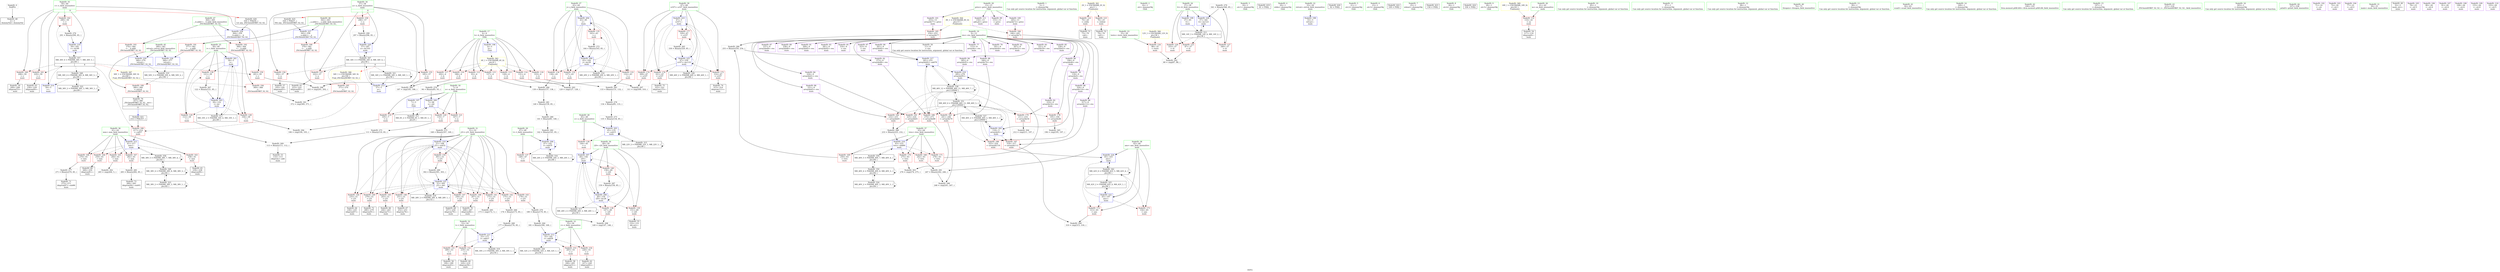 digraph "SVFG" {
	label="SVFG";

	Node0x562f3e1ebd80 [shape=record,color=grey,label="{NodeID: 0\nNullPtr}"];
	Node0x562f3e1ebd80 -> Node0x562f3e213650[style=solid];
	Node0x562f3e222d50 [shape=record,color=grey,label="{NodeID: 277\n271 = Binary(270, 85, )\n}"];
	Node0x562f3e222d50 -> Node0x562f3e214960[style=solid];
	Node0x562f3e215f50 [shape=record,color=red,label="{NodeID: 194\n369\<--368\n\<--\n_ZSt3minIiERKT_S2_S2_\n}"];
	Node0x562f3e215f50 -> Node0x562f3e225150[style=solid];
	Node0x562f3e213260 [shape=record,color=purple,label="{NodeID: 111\n154\<--13\nadd.ptr\<--price\nmain\n}"];
	Node0x562f3e211560 [shape=record,color=green,label="{NodeID: 28\n45\<--46\ns\<--s_field_insensitive\nmain\n}"];
	Node0x562f3e211560 -> Node0x562f3e218e50[style=solid];
	Node0x562f3e211560 -> Node0x562f3e2168a0[style=solid];
	Node0x562f3e225750 [shape=record,color=grey,label="{NodeID: 305\n196 = cmp(195, 197, )\n}"];
	Node0x562f3e217670 [shape=record,color=blue,label="{NodeID: 222\n65\<--197\nans\<--\nmain\n}"];
	Node0x562f3e217670 -> Node0x562f3e21ab90[style=dashed];
	Node0x562f3e217670 -> Node0x562f3e21ac60[style=dashed];
	Node0x562f3e217670 -> Node0x562f3e217810[style=dashed];
	Node0x562f3e217670 -> Node0x562f3e235c50[style=dashed];
	Node0x562f3e217670 -> Node0x562f3e23b150[style=dashed];
	Node0x562f3e2190c0 [shape=record,color=red,label="{NodeID: 139\n151\<--49\n\<--i20\nmain\n}"];
	Node0x562f3e2190c0 -> Node0x562f3e213c60[style=solid];
	Node0x562f3e213d30 [shape=record,color=black,label="{NodeID: 56\n190\<--189\nidxprom43\<--\nmain\n}"];
	Node0x562f3e21a780 [shape=record,color=red,label="{NodeID: 167\n282\<--61\n\<--mm\nmain\n}"];
	Node0x562f3e21a780 -> Node0x562f3e223950[style=solid];
	Node0x562f3e2153f0 [shape=record,color=purple,label="{NodeID: 84\n224\<--9\narrayidx61\<--res\nmain\n}"];
	Node0x562f3e2153f0 -> Node0x562f3e21b2e0[style=solid];
	Node0x562f3e1eb100 [shape=record,color=green,label="{NodeID: 1\n5\<--1\n\<--dummyObj\nCan only get source location for instruction, argument, global var or function.}"];
	Node0x562f3e241050 [shape=record,color=yellow,style=double,label="{NodeID: 361\n2V_1 = ENCHI(MR_2V_0)\npts\{1 \}\nFun[main]}"];
	Node0x562f3e241050 -> Node0x562f3e2182f0[style=dashed];
	Node0x562f3e241050 -> Node0x562f3e2183c0[style=dashed];
	Node0x562f3e222ed0 [shape=record,color=grey,label="{NodeID: 278\n134 = Binary(85, 133, )\n}"];
	Node0x562f3e222ed0 -> Node0x562f3e222750[style=solid];
	Node0x562f3e216020 [shape=record,color=red,label="{NodeID: 195\n371\<--370\n\<--\n_ZSt3minIiERKT_S2_S2_\n}"];
	Node0x562f3e216020 -> Node0x562f3e225150[style=solid];
	Node0x562f3e213330 [shape=record,color=red,label="{NodeID: 112\n93\<--4\n\<--h\nmain\n}"];
	Node0x562f3e213330 -> Node0x562f3e2228d0[style=solid];
	Node0x562f3e211630 [shape=record,color=green,label="{NodeID: 29\n47\<--48\nt\<--t_field_insensitive\nmain\n}"];
	Node0x562f3e211630 -> Node0x562f3e218f20[style=solid];
	Node0x562f3e211630 -> Node0x562f3e216970[style=solid];
	Node0x562f3e2258d0 [shape=record,color=grey,label="{NodeID: 306\n203 = cmp(201, 202, )\n}"];
	Node0x562f3e217740 [shape=record,color=blue,label="{NodeID: 223\n67\<--5\nu107\<--\nmain\n}"];
	Node0x562f3e217740 -> Node0x562f3e21ad30[style=dashed];
	Node0x562f3e217740 -> Node0x562f3e21ae00[style=dashed];
	Node0x562f3e217740 -> Node0x562f3e21aed0[style=dashed];
	Node0x562f3e217740 -> Node0x562f3e21afa0[style=dashed];
	Node0x562f3e217740 -> Node0x562f3e2178e0[style=dashed];
	Node0x562f3e217740 -> Node0x562f3e236150[style=dashed];
	Node0x562f3e219190 [shape=record,color=red,label="{NodeID: 140\n158\<--49\n\<--i20\nmain\n}"];
	Node0x562f3e219190 -> Node0x562f3e223c50[style=solid];
	Node0x562f3e213e00 [shape=record,color=black,label="{NodeID: 57\n193\<--192\nidxprom45\<--\nmain\n}"];
	Node0x562f3e21a850 [shape=record,color=red,label="{NodeID: 168\n242\<--63\n\<--tres\nmain\n}"];
	Node0x562f3e21a850 -> Node0x562f3e224250[style=solid];
	Node0x562f3e2154c0 [shape=record,color=purple,label="{NodeID: 85\n228\<--9\narrayidx63\<--res\nmain\n}"];
	Node0x562f3e1e9810 [shape=record,color=green,label="{NodeID: 2\n16\<--1\n.str\<--dummyObj\nGlob }"];
	Node0x562f3e241b70 [shape=record,color=yellow,style=double,label="{NodeID: 362\n4V_1 = ENCHI(MR_4V_0)\npts\{6 \}\nFun[main]}"];
	Node0x562f3e241b70 -> Node0x562f3e213330[style=dashed];
	Node0x562f3e241b70 -> Node0x562f3e213400[style=dashed];
	Node0x562f3e241b70 -> Node0x562f3e2134d0[style=dashed];
	Node0x562f3e241b70 -> Node0x562f3e2135a0[style=dashed];
	Node0x562f3e241b70 -> Node0x562f3e217e10[style=dashed];
	Node0x562f3e241b70 -> Node0x562f3e217ee0[style=dashed];
	Node0x562f3e241b70 -> Node0x562f3e217fb0[style=dashed];
	Node0x562f3e223050 [shape=record,color=grey,label="{NodeID: 279\n341 = Binary(340, 85, )\n}"];
	Node0x562f3e223050 -> Node0x562f3e2179b0[style=solid];
	Node0x562f3e2160f0 [shape=record,color=blue,label="{NodeID: 196\n4\<--5\nh\<--\nGlob }"];
	Node0x562f3e2160f0 -> Node0x562f3e241b70[style=dashed];
	Node0x562f3e213400 [shape=record,color=red,label="{NodeID: 113\n128\<--4\n\<--h\nmain\n}"];
	Node0x562f3e213400 -> Node0x562f3e224550[style=solid];
	Node0x562f3e211700 [shape=record,color=green,label="{NodeID: 30\n49\<--50\ni20\<--i20_field_insensitive\nmain\n}"];
	Node0x562f3e211700 -> Node0x562f3e218ff0[style=solid];
	Node0x562f3e211700 -> Node0x562f3e2190c0[style=solid];
	Node0x562f3e211700 -> Node0x562f3e219190[style=solid];
	Node0x562f3e211700 -> Node0x562f3e216a40[style=solid];
	Node0x562f3e211700 -> Node0x562f3e216b10[style=solid];
	Node0x562f3e217810 [shape=record,color=blue,label="{NodeID: 224\n65\<--325\nans\<--\nmain\n}"];
	Node0x562f3e217810 -> Node0x562f3e23b150[style=dashed];
	Node0x562f3e219260 [shape=record,color=red,label="{NodeID: 141\n172\<--51\n\<--j31\nmain\n}"];
	Node0x562f3e219260 -> Node0x562f3e224850[style=solid];
	Node0x562f3e213ed0 [shape=record,color=black,label="{NodeID: 58\n206\<--205\nidxprom51\<--\nmain\n}"];
	Node0x562f3e21a920 [shape=record,color=red,label="{NodeID: 169\n250\<--63\n\<--tres\nmain\n}"];
	Node0x562f3e21a920 -> Node0x562f3e223ad0[style=solid];
	Node0x562f3e215590 [shape=record,color=purple,label="{NodeID: 86\n231\<--9\narrayidx65\<--res\nmain\n}"];
	Node0x562f3e215590 -> Node0x562f3e21b3b0[style=solid];
	Node0x562f3e1eb3d0 [shape=record,color=green,label="{NodeID: 3\n18\<--1\n.str.1\<--dummyObj\nGlob }"];
	Node0x562f3e2231d0 [shape=record,color=grey,label="{NodeID: 280\n141 = Binary(85, 140, )\n}"];
	Node0x562f3e2231d0 -> Node0x562f3e2234d0[style=solid];
	Node0x562f3e2161f0 [shape=record,color=blue,label="{NodeID: 197\n7\<--5\nn\<--\nGlob }"];
	Node0x562f3e2161f0 -> Node0x562f3e231250[style=dashed];
	Node0x562f3e2134d0 [shape=record,color=red,label="{NodeID: 114\n131\<--4\n\<--h\nmain\n}"];
	Node0x562f3e2134d0 -> Node0x562f3e223650[style=solid];
	Node0x562f3e2117d0 [shape=record,color=green,label="{NodeID: 31\n51\<--52\nj31\<--j31_field_insensitive\nmain\n}"];
	Node0x562f3e2117d0 -> Node0x562f3e219260[style=solid];
	Node0x562f3e2117d0 -> Node0x562f3e219330[style=solid];
	Node0x562f3e2117d0 -> Node0x562f3e219400[style=solid];
	Node0x562f3e2117d0 -> Node0x562f3e2194d0[style=solid];
	Node0x562f3e2117d0 -> Node0x562f3e2195a0[style=solid];
	Node0x562f3e2117d0 -> Node0x562f3e219670[style=solid];
	Node0x562f3e2117d0 -> Node0x562f3e219740[style=solid];
	Node0x562f3e2117d0 -> Node0x562f3e219810[style=solid];
	Node0x562f3e2117d0 -> Node0x562f3e2198e0[style=solid];
	Node0x562f3e2117d0 -> Node0x562f3e2199b0[style=solid];
	Node0x562f3e2117d0 -> Node0x562f3e216cb0[style=solid];
	Node0x562f3e2117d0 -> Node0x562f3e2175a0[style=solid];
	Node0x562f3e2178e0 [shape=record,color=blue,label="{NodeID: 225\n67\<--330\nu107\<--inc119\nmain\n}"];
	Node0x562f3e2178e0 -> Node0x562f3e21ad30[style=dashed];
	Node0x562f3e2178e0 -> Node0x562f3e21ae00[style=dashed];
	Node0x562f3e2178e0 -> Node0x562f3e21aed0[style=dashed];
	Node0x562f3e2178e0 -> Node0x562f3e21afa0[style=dashed];
	Node0x562f3e2178e0 -> Node0x562f3e2178e0[style=dashed];
	Node0x562f3e2178e0 -> Node0x562f3e236150[style=dashed];
	Node0x562f3e219330 [shape=record,color=red,label="{NodeID: 142\n175\<--51\n\<--j31\nmain\n}"];
	Node0x562f3e219330 -> Node0x562f3e221cd0[style=solid];
	Node0x562f3e213fa0 [shape=record,color=black,label="{NodeID: 59\n209\<--208\nidxprom53\<--\nmain\n}"];
	Node0x562f3e25acb0 [shape=record,color=black,label="{NodeID: 419\n81 = PHI()\n}"];
	Node0x562f3e21a9f0 [shape=record,color=red,label="{NodeID: 170\n275\<--63\n\<--tres\nmain\n}"];
	Node0x562f3e21a9f0 -> Node0x562f3e225450[style=solid];
	Node0x562f3e215660 [shape=record,color=purple,label="{NodeID: 87\n237\<--9\narrayidx68\<--res\nmain\n}"];
	Node0x562f3e1eb460 [shape=record,color=green,label="{NodeID: 4\n20\<--1\nstdin\<--dummyObj\nGlob }"];
	Node0x562f3e241d30 [shape=record,color=yellow,style=double,label="{NodeID: 364\n8V_1 = ENCHI(MR_8V_0)\npts\{15 \}\nFun[main]}"];
	Node0x562f3e241d30 -> Node0x562f3e21b550[style=dashed];
	Node0x562f3e241d30 -> Node0x562f3e21b620[style=dashed];
	Node0x562f3e223350 [shape=record,color=grey,label="{NodeID: 281\n140 = Binary(139, 85, )\n}"];
	Node0x562f3e223350 -> Node0x562f3e2231d0[style=solid];
	Node0x562f3e2162f0 [shape=record,color=blue,label="{NodeID: 198\n33\<--5\nretval\<--\nmain\n}"];
	Node0x562f3e2135a0 [shape=record,color=red,label="{NodeID: 115\n137\<--4\n\<--h\nmain\n}"];
	Node0x562f3e2135a0 -> Node0x562f3e2237d0[style=solid];
	Node0x562f3e2118a0 [shape=record,color=green,label="{NodeID: 32\n53\<--54\nl\<--l_field_insensitive\nmain\n}"];
	Node0x562f3e2118a0 -> Node0x562f3e219a80[style=solid];
	Node0x562f3e2118a0 -> Node0x562f3e219b50[style=solid];
	Node0x562f3e2118a0 -> Node0x562f3e216d80[style=solid];
	Node0x562f3e2179b0 [shape=record,color=blue,label="{NodeID: 226\n37\<--341\ntt\<--inc123\nmain\n}"];
	Node0x562f3e2179b0 -> Node0x562f3e231750[style=dashed];
	Node0x562f3e219400 [shape=record,color=red,label="{NodeID: 143\n179\<--51\n\<--j31\nmain\n}"];
	Node0x562f3e219400 -> Node0x562f3e2222d0[style=solid];
	Node0x562f3e214070 [shape=record,color=black,label="{NodeID: 60\n220\<--219\nidxprom58\<--\nmain\n}"];
	Node0x562f3e25adb0 [shape=record,color=black,label="{NodeID: 420\n92 = PHI()\n}"];
	Node0x562f3e21aac0 [shape=record,color=red,label="{NodeID: 171\n278\<--63\n\<--tres\nmain\n}"];
	Node0x562f3e21aac0 -> Node0x562f3e217330[style=solid];
	Node0x562f3e215730 [shape=record,color=purple,label="{NodeID: 88\n240\<--9\narrayidx70\<--res\nmain\n}"];
	Node0x562f3e215730 -> Node0x562f3e21b480[style=solid];
	Node0x562f3e1eb4f0 [shape=record,color=green,label="{NodeID: 5\n21\<--1\n.str.2\<--dummyObj\nGlob }"];
	Node0x562f3e2234d0 [shape=record,color=grey,label="{NodeID: 282\n142 = Binary(141, 85, )\n}"];
	Node0x562f3e2234d0 -> Node0x562f3e216970[style=solid];
	Node0x562f3e2163c0 [shape=record,color=blue,label="{NodeID: 199\n37\<--85\ntt\<--\nmain\n}"];
	Node0x562f3e2163c0 -> Node0x562f3e231750[style=dashed];
	Node0x562f3e217e10 [shape=record,color=red,label="{NodeID: 116\n186\<--4\n\<--h\nmain\n}"];
	Node0x562f3e217e10 -> Node0x562f3e224fd0[style=solid];
	Node0x562f3e211970 [shape=record,color=green,label="{NodeID: 33\n55\<--56\nr\<--r_field_insensitive\nmain\n}"];
	Node0x562f3e211970 -> Node0x562f3e219c20[style=solid];
	Node0x562f3e211970 -> Node0x562f3e219cf0[style=solid];
	Node0x562f3e211970 -> Node0x562f3e216e50[style=solid];
	Node0x562f3e230d50 [shape=record,color=black,label="{NodeID: 310\nMR_50V_3 = PHI(MR_50V_4, MR_50V_2, )\npts\{361 \}\n}"];
	Node0x562f3e230d50 -> Node0x562f3e21b960[style=dashed];
	Node0x562f3e217a80 [shape=record,color=blue,label="{NodeID: 227\n362\<--358\n__a.addr\<--__a\n_ZSt3minIiERKT_S2_S2_\n}"];
	Node0x562f3e217a80 -> Node0x562f3e21ba30[style=dashed];
	Node0x562f3e217a80 -> Node0x562f3e21bb00[style=dashed];
	Node0x562f3e2194d0 [shape=record,color=red,label="{NodeID: 144\n235\<--51\n\<--j31\nmain\n}"];
	Node0x562f3e2194d0 -> Node0x562f3e2143b0[style=solid];
	Node0x562f3e214140 [shape=record,color=black,label="{NodeID: 61\n223\<--222\nidxprom60\<--\nmain\n}"];
	Node0x562f3e25aeb0 [shape=record,color=black,label="{NodeID: 421\n214 = PHI(357, )\n}"];
	Node0x562f3e25aeb0 -> Node0x562f3e21b210[style=solid];
	Node0x562f3e239d50 [shape=record,color=black,label="{NodeID: 338\nMR_46V_12 = PHI(MR_46V_11, MR_46V_7, )\npts\{120000 \}\n}"];
	Node0x562f3e239d50 -> Node0x562f3e21b140[style=dashed];
	Node0x562f3e239d50 -> Node0x562f3e21b2e0[style=dashed];
	Node0x562f3e239d50 -> Node0x562f3e21b3b0[style=dashed];
	Node0x562f3e239d50 -> Node0x562f3e21b480[style=dashed];
	Node0x562f3e239d50 -> Node0x562f3e21b6f0[style=dashed];
	Node0x562f3e239d50 -> Node0x562f3e217260[style=dashed];
	Node0x562f3e239d50 -> Node0x562f3e217330[style=dashed];
	Node0x562f3e239d50 -> Node0x562f3e239d50[style=dashed];
	Node0x562f3e239d50 -> Node0x562f3e23de50[style=dashed];
	Node0x562f3e21ab90 [shape=record,color=red,label="{NodeID: 172\n313\<--65\n\<--ans\nmain\n}"];
	Node0x562f3e21ab90 -> Node0x562f3e224e50[style=solid];
	Node0x562f3e215800 [shape=record,color=purple,label="{NodeID: 89\n258\<--9\narrayidx80\<--res\nmain\n}"];
	Node0x562f3e1ea750 [shape=record,color=green,label="{NodeID: 6\n23\<--1\n.str.3\<--dummyObj\nGlob }"];
	Node0x562f3e241ef0 [shape=record,color=yellow,style=double,label="{NodeID: 366\n12V_1 = ENCHI(MR_12V_0)\npts\{36 \}\nFun[main]}"];
	Node0x562f3e241ef0 -> Node0x562f3e218490[style=dashed];
	Node0x562f3e223650 [shape=record,color=grey,label="{NodeID: 283\n133 = Binary(131, 132, )\n}"];
	Node0x562f3e223650 -> Node0x562f3e222ed0[style=solid];
	Node0x562f3e216490 [shape=record,color=blue,label="{NodeID: 200\n7\<--94\nn\<--shl\nmain\n}"];
	Node0x562f3e216490 -> Node0x562f3e218080[style=dashed];
	Node0x562f3e216490 -> Node0x562f3e218150[style=dashed];
	Node0x562f3e216490 -> Node0x562f3e218220[style=dashed];
	Node0x562f3e216490 -> Node0x562f3e231250[style=dashed];
	Node0x562f3e217ee0 [shape=record,color=red,label="{NodeID: 117\n202\<--4\n\<--h\nmain\n}"];
	Node0x562f3e217ee0 -> Node0x562f3e2258d0[style=solid];
	Node0x562f3e211a40 [shape=record,color=green,label="{NodeID: 34\n57\<--58\nu\<--u_field_insensitive\nmain\n|{|<s6>8}}"];
	Node0x562f3e211a40 -> Node0x562f3e219dc0[style=solid];
	Node0x562f3e211a40 -> Node0x562f3e219e90[style=solid];
	Node0x562f3e211a40 -> Node0x562f3e219f60[style=solid];
	Node0x562f3e211a40 -> Node0x562f3e21a030[style=solid];
	Node0x562f3e211a40 -> Node0x562f3e216f20[style=solid];
	Node0x562f3e211a40 -> Node0x562f3e2174d0[style=solid];
	Node0x562f3e211a40:s6 -> Node0x562f3e25b310[style=solid,color=red];
	Node0x562f3e231250 [shape=record,color=black,label="{NodeID: 311\nMR_6V_2 = PHI(MR_6V_3, MR_6V_1, )\npts\{8 \}\n}"];
	Node0x562f3e231250 -> Node0x562f3e216490[style=dashed];
	Node0x562f3e217b50 [shape=record,color=blue,label="{NodeID: 228\n364\<--359\n__b.addr\<--__b\n_ZSt3minIiERKT_S2_S2_\n}"];
	Node0x562f3e217b50 -> Node0x562f3e215db0[style=dashed];
	Node0x562f3e217b50 -> Node0x562f3e215e80[style=dashed];
	Node0x562f3e2195a0 [shape=record,color=red,label="{NodeID: 145\n243\<--51\n\<--j31\nmain\n}"];
	Node0x562f3e2195a0 -> Node0x562f3e214550[style=solid];
	Node0x562f3e214210 [shape=record,color=black,label="{NodeID: 62\n227\<--226\nidxprom62\<--\nmain\n}"];
	Node0x562f3e25b0a0 [shape=record,color=black,label="{NodeID: 422\n109 = PHI()\n}"];
	Node0x562f3e21ac60 [shape=record,color=red,label="{NodeID: 173\n334\<--65\n\<--ans\nmain\n}"];
	Node0x562f3e2158d0 [shape=record,color=purple,label="{NodeID: 90\n261\<--9\narrayidx82\<--res\nmain\n}"];
	Node0x562f3e2158d0 -> Node0x562f3e217260[style=solid];
	Node0x562f3e1ea7e0 [shape=record,color=green,label="{NodeID: 7\n25\<--1\nstdout\<--dummyObj\nGlob }"];
	Node0x562f3e2237d0 [shape=record,color=grey,label="{NodeID: 284\n139 = Binary(137, 138, )\n}"];
	Node0x562f3e2237d0 -> Node0x562f3e223350[style=solid];
	Node0x562f3e216560 [shape=record,color=blue,label="{NodeID: 201\n39\<--5\ni\<--\nmain\n}"];
	Node0x562f3e216560 -> Node0x562f3e2187d0[style=dashed];
	Node0x562f3e216560 -> Node0x562f3e2188a0[style=dashed];
	Node0x562f3e216560 -> Node0x562f3e218970[style=dashed];
	Node0x562f3e216560 -> Node0x562f3e216700[style=dashed];
	Node0x562f3e216560 -> Node0x562f3e231c50[style=dashed];
	Node0x562f3e217fb0 [shape=record,color=red,label="{NodeID: 118\n310\<--4\n\<--h\nmain\n}"];
	Node0x562f3e217fb0 -> Node0x562f3e224b50[style=solid];
	Node0x562f3e211b10 [shape=record,color=green,label="{NodeID: 35\n59\<--60\nv\<--v_field_insensitive\nmain\n|{|<s6>8}}"];
	Node0x562f3e211b10 -> Node0x562f3e21a100[style=solid];
	Node0x562f3e211b10 -> Node0x562f3e21a1d0[style=solid];
	Node0x562f3e211b10 -> Node0x562f3e21a2a0[style=solid];
	Node0x562f3e211b10 -> Node0x562f3e21a370[style=solid];
	Node0x562f3e211b10 -> Node0x562f3e216ff0[style=solid];
	Node0x562f3e211b10 -> Node0x562f3e217400[style=solid];
	Node0x562f3e211b10:s6 -> Node0x562f3e25b4a0[style=solid,color=red];
	Node0x562f3e231750 [shape=record,color=black,label="{NodeID: 312\nMR_14V_3 = PHI(MR_14V_4, MR_14V_2, )\npts\{38 \}\n}"];
	Node0x562f3e231750 -> Node0x562f3e218560[style=dashed];
	Node0x562f3e231750 -> Node0x562f3e218630[style=dashed];
	Node0x562f3e231750 -> Node0x562f3e218700[style=dashed];
	Node0x562f3e231750 -> Node0x562f3e2179b0[style=dashed];
	Node0x562f3e217c20 [shape=record,color=blue,label="{NodeID: 229\n360\<--374\nretval\<--\n_ZSt3minIiERKT_S2_S2_\n}"];
	Node0x562f3e217c20 -> Node0x562f3e230d50[style=dashed];
	Node0x562f3e219670 [shape=record,color=red,label="{NodeID: 146\n251\<--51\n\<--j31\nmain\n}"];
	Node0x562f3e219670 -> Node0x562f3e214620[style=solid];
	Node0x562f3e2142e0 [shape=record,color=black,label="{NodeID: 63\n230\<--229\nidxprom64\<--\nmain\n}"];
	Node0x562f3e25b170 [shape=record,color=black,label="{NodeID: 423\n156 = PHI()\n}"];
	Node0x562f3e21ad30 [shape=record,color=red,label="{NodeID: 174\n309\<--67\n\<--u107\nmain\n}"];
	Node0x562f3e21ad30 -> Node0x562f3e224b50[style=solid];
	Node0x562f3e2159a0 [shape=record,color=purple,label="{NodeID: 91\n269\<--9\narrayidx85\<--res\nmain\n}"];
	Node0x562f3e1ea870 [shape=record,color=green,label="{NodeID: 8\n26\<--1\n.str.4\<--dummyObj\nGlob }"];
	Node0x562f3e223950 [shape=record,color=grey,label="{NodeID: 285\n283 = Binary(282, 85, )\n}"];
	Node0x562f3e223950 -> Node0x562f3e214b00[style=solid];
	Node0x562f3e216630 [shape=record,color=blue,label="{NodeID: 202\n118\<--5\narrayidx9\<--\nmain\n}"];
	Node0x562f3e216630 -> Node0x562f3e21b7c0[style=dashed];
	Node0x562f3e216630 -> Node0x562f3e21b890[style=dashed];
	Node0x562f3e216630 -> Node0x562f3e216630[style=dashed];
	Node0x562f3e216630 -> Node0x562f3e236650[style=dashed];
	Node0x562f3e216630 -> Node0x562f3e23de50[style=dashed];
	Node0x562f3e218080 [shape=record,color=red,label="{NodeID: 119\n105\<--7\n\<--n\nmain\n}"];
	Node0x562f3e218080 -> Node0x562f3e2246d0[style=solid];
	Node0x562f3e211be0 [shape=record,color=green,label="{NodeID: 36\n61\<--62\nmm\<--mm_field_insensitive\nmain\n}"];
	Node0x562f3e211be0 -> Node0x562f3e21a440[style=solid];
	Node0x562f3e211be0 -> Node0x562f3e21a510[style=solid];
	Node0x562f3e211be0 -> Node0x562f3e21a5e0[style=solid];
	Node0x562f3e211be0 -> Node0x562f3e21a6b0[style=solid];
	Node0x562f3e211be0 -> Node0x562f3e21a780[style=solid];
	Node0x562f3e211be0 -> Node0x562f3e2170c0[style=solid];
	Node0x562f3e231c50 [shape=record,color=black,label="{NodeID: 313\nMR_16V_2 = PHI(MR_16V_4, MR_16V_1, )\npts\{40 \}\n}"];
	Node0x562f3e231c50 -> Node0x562f3e216560[style=dashed];
	Node0x562f3e217cf0 [shape=record,color=blue,label="{NodeID: 230\n360\<--377\nretval\<--\n_ZSt3minIiERKT_S2_S2_\n}"];
	Node0x562f3e217cf0 -> Node0x562f3e230d50[style=dashed];
	Node0x562f3e219740 [shape=record,color=red,label="{NodeID: 147\n256\<--51\n\<--j31\nmain\n}"];
	Node0x562f3e219740 -> Node0x562f3e2146f0[style=solid];
	Node0x562f3e2143b0 [shape=record,color=black,label="{NodeID: 64\n236\<--235\nidxprom67\<--\nmain\n}"];
	Node0x562f3e25b240 [shape=record,color=black,label="{NodeID: 424\n336 = PHI()\n}"];
	Node0x562f3e21ae00 [shape=record,color=red,label="{NodeID: 175\n314\<--67\n\<--u107\nmain\n}"];
	Node0x562f3e21ae00 -> Node0x562f3e214bd0[style=solid];
	Node0x562f3e215a70 [shape=record,color=purple,label="{NodeID: 92\n273\<--9\narrayidx88\<--res\nmain\n}"];
	Node0x562f3e215a70 -> Node0x562f3e21b6f0[style=solid];
	Node0x562f3e1ea900 [shape=record,color=green,label="{NodeID: 9\n28\<--1\n.str.5\<--dummyObj\nGlob }"];
	Node0x562f3e242190 [shape=record,color=yellow,style=double,label="{NodeID: 369\n18V_1 = ENCHI(MR_18V_0)\npts\{42 \}\nFun[main]}"];
	Node0x562f3e242190 -> Node0x562f3e218a40[style=dashed];
	Node0x562f3e223ad0 [shape=record,color=grey,label="{NodeID: 286\n255 = Binary(250, 254, )\n}"];
	Node0x562f3e223ad0 -> Node0x562f3e217260[style=solid];
	Node0x562f3e216700 [shape=record,color=blue,label="{NodeID: 203\n39\<--122\ni\<--inc\nmain\n}"];
	Node0x562f3e216700 -> Node0x562f3e2187d0[style=dashed];
	Node0x562f3e216700 -> Node0x562f3e2188a0[style=dashed];
	Node0x562f3e216700 -> Node0x562f3e218970[style=dashed];
	Node0x562f3e216700 -> Node0x562f3e216700[style=dashed];
	Node0x562f3e216700 -> Node0x562f3e231c50[style=dashed];
	Node0x562f3e218150 [shape=record,color=red,label="{NodeID: 120\n110\<--7\n\<--n\nmain\n}"];
	Node0x562f3e218150 -> Node0x562f3e222450[style=solid];
	Node0x562f3e211cb0 [shape=record,color=green,label="{NodeID: 37\n63\<--64\ntres\<--tres_field_insensitive\nmain\n}"];
	Node0x562f3e211cb0 -> Node0x562f3e21a850[style=solid];
	Node0x562f3e211cb0 -> Node0x562f3e21a920[style=solid];
	Node0x562f3e211cb0 -> Node0x562f3e21a9f0[style=solid];
	Node0x562f3e211cb0 -> Node0x562f3e21aac0[style=solid];
	Node0x562f3e211cb0 -> Node0x562f3e217190[style=solid];
	Node0x562f3e232150 [shape=record,color=black,label="{NodeID: 314\nMR_20V_2 = PHI(MR_20V_4, MR_20V_1, )\npts\{44 \}\n}"];
	Node0x562f3e232150 -> Node0x562f3e2167d0[style=dashed];
	Node0x562f3e219810 [shape=record,color=red,label="{NodeID: 148\n267\<--51\n\<--j31\nmain\n}"];
	Node0x562f3e219810 -> Node0x562f3e214890[style=solid];
	Node0x562f3e214480 [shape=record,color=black,label="{NodeID: 65\n239\<--238\nidxprom69\<--\nmain\n}"];
	Node0x562f3e25b310 [shape=record,color=black,label="{NodeID: 425\n358 = PHI(57, )\n0th arg _ZSt3minIiERKT_S2_S2_ }"];
	Node0x562f3e25b310 -> Node0x562f3e217a80[style=solid];
	Node0x562f3e23b150 [shape=record,color=black,label="{NodeID: 342\nMR_42V_6 = PHI(MR_42V_5, MR_42V_4, )\npts\{66 \}\n}"];
	Node0x562f3e23b150 -> Node0x562f3e21ab90[style=dashed];
	Node0x562f3e23b150 -> Node0x562f3e21ac60[style=dashed];
	Node0x562f3e23b150 -> Node0x562f3e217810[style=dashed];
	Node0x562f3e23b150 -> Node0x562f3e235c50[style=dashed];
	Node0x562f3e23b150 -> Node0x562f3e23b150[style=dashed];
	Node0x562f3e21aed0 [shape=record,color=red,label="{NodeID: 176\n321\<--67\n\<--u107\nmain\n}"];
	Node0x562f3e21aed0 -> Node0x562f3e214ca0[style=solid];
	Node0x562f3e215b40 [shape=record,color=purple,label="{NodeID: 93\n281\<--9\narrayidx92\<--res\nmain\n}"];
	Node0x562f3e1e6e90 [shape=record,color=green,label="{NodeID: 10\n85\<--1\n\<--dummyObj\nCan only get source location for instruction, argument, global var or function.}"];
	Node0x562f3e223c50 [shape=record,color=grey,label="{NodeID: 287\n159 = Binary(158, 85, )\n}"];
	Node0x562f3e223c50 -> Node0x562f3e216b10[style=solid];
	Node0x562f3e2167d0 [shape=record,color=blue,label="{NodeID: 204\n43\<--85\nj\<--\nmain\n}"];
	Node0x562f3e2167d0 -> Node0x562f3e218b10[style=dashed];
	Node0x562f3e2167d0 -> Node0x562f3e218be0[style=dashed];
	Node0x562f3e2167d0 -> Node0x562f3e218cb0[style=dashed];
	Node0x562f3e2167d0 -> Node0x562f3e218d80[style=dashed];
	Node0x562f3e2167d0 -> Node0x562f3e216be0[style=dashed];
	Node0x562f3e2167d0 -> Node0x562f3e232150[style=dashed];
	Node0x562f3e218220 [shape=record,color=red,label="{NodeID: 121\n167\<--7\n\<--n\nmain\n}"];
	Node0x562f3e218220 -> Node0x562f3e222a50[style=solid];
	Node0x562f3e211d80 [shape=record,color=green,label="{NodeID: 38\n65\<--66\nans\<--ans_field_insensitive\nmain\n}"];
	Node0x562f3e211d80 -> Node0x562f3e21ab90[style=solid];
	Node0x562f3e211d80 -> Node0x562f3e21ac60[style=solid];
	Node0x562f3e211d80 -> Node0x562f3e217670[style=solid];
	Node0x562f3e211d80 -> Node0x562f3e217810[style=solid];
	Node0x562f3e232650 [shape=record,color=black,label="{NodeID: 315\nMR_22V_2 = PHI(MR_22V_3, MR_22V_1, )\npts\{46 \}\n}"];
	Node0x562f3e232650 -> Node0x562f3e2168a0[style=dashed];
	Node0x562f3e232650 -> Node0x562f3e232650[style=dashed];
	Node0x562f3e2198e0 [shape=record,color=red,label="{NodeID: 149\n279\<--51\n\<--j31\nmain\n}"];
	Node0x562f3e2198e0 -> Node0x562f3e214a30[style=solid];
	Node0x562f3e214550 [shape=record,color=black,label="{NodeID: 66\n244\<--243\nidxprom71\<--\nmain\n}"];
	Node0x562f3e25b4a0 [shape=record,color=black,label="{NodeID: 426\n359 = PHI(59, )\n1st arg _ZSt3minIiERKT_S2_S2_ }"];
	Node0x562f3e25b4a0 -> Node0x562f3e217b50[style=solid];
	Node0x562f3e21afa0 [shape=record,color=red,label="{NodeID: 177\n329\<--67\n\<--u107\nmain\n}"];
	Node0x562f3e21afa0 -> Node0x562f3e221b50[style=solid];
	Node0x562f3e215c10 [shape=record,color=purple,label="{NodeID: 94\n285\<--9\narrayidx95\<--res\nmain\n}"];
	Node0x562f3e215c10 -> Node0x562f3e217330[style=solid];
	Node0x562f3e1e6f20 [shape=record,color=green,label="{NodeID: 11\n97\<--1\n\<--dummyObj\nCan only get source location for instruction, argument, global var or function.}"];
	Node0x562f3e223dd0 [shape=record,color=grey,label="{NodeID: 288\n233 = Binary(225, 232, )\n}"];
	Node0x562f3e223dd0 -> Node0x562f3e217190[style=solid];
	Node0x562f3e2168a0 [shape=record,color=blue,label="{NodeID: 205\n45\<--135\ns\<--sub15\nmain\n}"];
	Node0x562f3e2168a0 -> Node0x562f3e218e50[style=dashed];
	Node0x562f3e2168a0 -> Node0x562f3e2168a0[style=dashed];
	Node0x562f3e2168a0 -> Node0x562f3e232650[style=dashed];
	Node0x562f3e2182f0 [shape=record,color=red,label="{NodeID: 122\n70\<--20\n\<--stdin\nmain\n}"];
	Node0x562f3e2182f0 -> Node0x562f3e213920[style=solid];
	Node0x562f3e211e50 [shape=record,color=green,label="{NodeID: 39\n67\<--68\nu107\<--u107_field_insensitive\nmain\n}"];
	Node0x562f3e211e50 -> Node0x562f3e21ad30[style=solid];
	Node0x562f3e211e50 -> Node0x562f3e21ae00[style=solid];
	Node0x562f3e211e50 -> Node0x562f3e21aed0[style=solid];
	Node0x562f3e211e50 -> Node0x562f3e21afa0[style=solid];
	Node0x562f3e211e50 -> Node0x562f3e217740[style=solid];
	Node0x562f3e211e50 -> Node0x562f3e2178e0[style=solid];
	Node0x562f3e232b50 [shape=record,color=black,label="{NodeID: 316\nMR_24V_2 = PHI(MR_24V_3, MR_24V_1, )\npts\{48 \}\n}"];
	Node0x562f3e232b50 -> Node0x562f3e216970[style=dashed];
	Node0x562f3e232b50 -> Node0x562f3e232b50[style=dashed];
	Node0x562f3e2199b0 [shape=record,color=red,label="{NodeID: 150\n301\<--51\n\<--j31\nmain\n}"];
	Node0x562f3e2199b0 -> Node0x562f3e223f50[style=solid];
	Node0x562f3e214620 [shape=record,color=black,label="{NodeID: 67\n252\<--251\nidxprom76\<--\nmain\n}"];
	Node0x562f3e21b070 [shape=record,color=red,label="{NodeID: 178\n195\<--194\n\<--arrayidx46\nmain\n}"];
	Node0x562f3e21b070 -> Node0x562f3e225750[style=solid];
	Node0x562f3e215ce0 [shape=record,color=purple,label="{NodeID: 95\n316\<--9\n\<--res\nmain\n}"];
	Node0x562f3e1e6ff0 [shape=record,color=green,label="{NodeID: 12\n98\<--1\n\<--dummyObj\nCan only get source location for instruction, argument, global var or function.}"];
	Node0x562f3e223f50 [shape=record,color=grey,label="{NodeID: 289\n302 = Binary(301, 303, )\n}"];
	Node0x562f3e223f50 -> Node0x562f3e2175a0[style=solid];
	Node0x562f3e216970 [shape=record,color=blue,label="{NodeID: 206\n47\<--142\nt\<--sub19\nmain\n}"];
	Node0x562f3e216970 -> Node0x562f3e218f20[style=dashed];
	Node0x562f3e216970 -> Node0x562f3e216970[style=dashed];
	Node0x562f3e216970 -> Node0x562f3e232b50[style=dashed];
	Node0x562f3e2183c0 [shape=record,color=red,label="{NodeID: 123\n76\<--25\n\<--stdout\nmain\n}"];
	Node0x562f3e2183c0 -> Node0x562f3e2139f0[style=solid];
	Node0x562f3e211f20 [shape=record,color=green,label="{NodeID: 40\n74\<--75\nfreopen\<--freopen_field_insensitive\n}"];
	Node0x562f3e233050 [shape=record,color=black,label="{NodeID: 317\nMR_26V_2 = PHI(MR_26V_3, MR_26V_1, )\npts\{50 \}\n}"];
	Node0x562f3e233050 -> Node0x562f3e216a40[style=dashed];
	Node0x562f3e233050 -> Node0x562f3e233050[style=dashed];
	Node0x562f3e219a80 [shape=record,color=red,label="{NodeID: 151\n189\<--53\n\<--l\nmain\n}"];
	Node0x562f3e219a80 -> Node0x562f3e213d30[style=solid];
	Node0x562f3e2146f0 [shape=record,color=black,label="{NodeID: 68\n257\<--256\nidxprom79\<--\nmain\n}"];
	Node0x562f3e21b140 [shape=record,color=red,label="{NodeID: 179\n211\<--210\n\<--arrayidx54\nmain\n}"];
	Node0x562f3e21b140 -> Node0x562f3e2255d0[style=solid];
	Node0x562f3e212630 [shape=record,color=purple,label="{NodeID: 96\n317\<--9\narrayidx112\<--res\nmain\n}"];
	Node0x562f3e212630 -> Node0x562f3e21b7c0[style=solid];
	Node0x562f3e1e70c0 [shape=record,color=green,label="{NodeID: 13\n99\<--1\n\<--dummyObj\nCan only get source location for instruction, argument, global var or function.}"];
	Node0x562f3e2240d0 [shape=record,color=grey,label="{NodeID: 290\n297 = Binary(296, 85, )\n}"];
	Node0x562f3e2240d0 -> Node0x562f3e2174d0[style=solid];
	Node0x562f3e216a40 [shape=record,color=blue,label="{NodeID: 207\n49\<--144\ni20\<--\nmain\n}"];
	Node0x562f3e216a40 -> Node0x562f3e218ff0[style=dashed];
	Node0x562f3e216a40 -> Node0x562f3e2190c0[style=dashed];
	Node0x562f3e216a40 -> Node0x562f3e219190[style=dashed];
	Node0x562f3e216a40 -> Node0x562f3e216a40[style=dashed];
	Node0x562f3e216a40 -> Node0x562f3e216b10[style=dashed];
	Node0x562f3e216a40 -> Node0x562f3e233050[style=dashed];
	Node0x562f3e218490 [shape=record,color=red,label="{NodeID: 124\n88\<--35\n\<--tests\nmain\n}"];
	Node0x562f3e218490 -> Node0x562f3e2243d0[style=solid];
	Node0x562f3e211ff0 [shape=record,color=green,label="{NodeID: 41\n82\<--83\nscanf\<--scanf_field_insensitive\n}"];
	Node0x562f3e233550 [shape=record,color=black,label="{NodeID: 318\nMR_28V_2 = PHI(MR_28V_4, MR_28V_1, )\npts\{52 \}\n}"];
	Node0x562f3e233550 -> Node0x562f3e216cb0[style=dashed];
	Node0x562f3e219b50 [shape=record,color=red,label="{NodeID: 152\n219\<--53\n\<--l\nmain\n}"];
	Node0x562f3e219b50 -> Node0x562f3e214070[style=solid];
	Node0x562f3e2147c0 [shape=record,color=black,label="{NodeID: 69\n260\<--259\nidxprom81\<--\nmain\n}"];
	Node0x562f3e21b210 [shape=record,color=red,label="{NodeID: 180\n217\<--214\n\<--call57\nmain\n}"];
	Node0x562f3e21b210 -> Node0x562f3e2170c0[style=solid];
	Node0x562f3e212700 [shape=record,color=purple,label="{NodeID: 97\n323\<--9\n\<--res\nmain\n}"];
	Node0x562f3e1e9930 [shape=record,color=green,label="{NodeID: 14\n169\<--1\n\<--dummyObj\nCan only get source location for instruction, argument, global var or function.}"];
	Node0x562f3e224250 [shape=record,color=grey,label="{NodeID: 291\n247 = Binary(242, 246, )\n}"];
	Node0x562f3e224250 -> Node0x562f3e2249d0[style=solid];
	Node0x562f3e216b10 [shape=record,color=blue,label="{NodeID: 208\n49\<--159\ni20\<--inc26\nmain\n}"];
	Node0x562f3e216b10 -> Node0x562f3e218ff0[style=dashed];
	Node0x562f3e216b10 -> Node0x562f3e2190c0[style=dashed];
	Node0x562f3e216b10 -> Node0x562f3e219190[style=dashed];
	Node0x562f3e216b10 -> Node0x562f3e216a40[style=dashed];
	Node0x562f3e216b10 -> Node0x562f3e216b10[style=dashed];
	Node0x562f3e216b10 -> Node0x562f3e233050[style=dashed];
	Node0x562f3e218560 [shape=record,color=red,label="{NodeID: 125\n87\<--37\n\<--tt\nmain\n}"];
	Node0x562f3e218560 -> Node0x562f3e2243d0[style=solid];
	Node0x562f3e2120c0 [shape=record,color=green,label="{NodeID: 42\n100\<--101\nllvm.memset.p0i8.i64\<--llvm.memset.p0i8.i64_field_insensitive\n}"];
	Node0x562f3e233a50 [shape=record,color=black,label="{NodeID: 319\nMR_30V_2 = PHI(MR_30V_3, MR_30V_1, )\npts\{54 \}\n}"];
	Node0x562f3e233a50 -> Node0x562f3e216d80[style=dashed];
	Node0x562f3e233a50 -> Node0x562f3e233a50[style=dashed];
	Node0x562f3e219c20 [shape=record,color=red,label="{NodeID: 153\n205\<--55\n\<--r\nmain\n}"];
	Node0x562f3e219c20 -> Node0x562f3e213ed0[style=solid];
	Node0x562f3e214890 [shape=record,color=black,label="{NodeID: 70\n268\<--267\nidxprom84\<--\nmain\n}"];
	Node0x562f3e23ca50 [shape=record,color=black,label="{NodeID: 347\nMR_34V_5 = PHI(MR_34V_6, MR_34V_4, )\npts\{58 \}\n|{|<s8>8}}"];
	Node0x562f3e23ca50 -> Node0x562f3e219dc0[style=dashed];
	Node0x562f3e23ca50 -> Node0x562f3e219e90[style=dashed];
	Node0x562f3e23ca50 -> Node0x562f3e219f60[style=dashed];
	Node0x562f3e23ca50 -> Node0x562f3e21a030[style=dashed];
	Node0x562f3e23ca50 -> Node0x562f3e21b210[style=dashed];
	Node0x562f3e23ca50 -> Node0x562f3e216f20[style=dashed];
	Node0x562f3e23ca50 -> Node0x562f3e2174d0[style=dashed];
	Node0x562f3e23ca50 -> Node0x562f3e234450[style=dashed];
	Node0x562f3e23ca50:s8 -> Node0x562f3e21bdc0[style=dashed,color=red];
	Node0x562f3e2219d0 [shape=record,color=grey,label="{NodeID: 264\n181 = Binary(180, 169, )\n}"];
	Node0x562f3e2219d0 -> Node0x562f3e216e50[style=solid];
	Node0x562f3e21b2e0 [shape=record,color=red,label="{NodeID: 181\n225\<--224\n\<--arrayidx61\nmain\n}"];
	Node0x562f3e21b2e0 -> Node0x562f3e223dd0[style=solid];
	Node0x562f3e2127d0 [shape=record,color=purple,label="{NodeID: 98\n324\<--9\narrayidx116\<--res\nmain\n}"];
	Node0x562f3e2127d0 -> Node0x562f3e21b890[style=solid];
	Node0x562f3e1e9a00 [shape=record,color=green,label="{NodeID: 15\n197\<--1\n\<--dummyObj\nCan only get source location for instruction, argument, global var or function.}"];
	Node0x562f3e2243d0 [shape=record,color=grey,label="{NodeID: 292\n89 = cmp(87, 88, )\n}"];
	Node0x562f3e216be0 [shape=record,color=blue,label="{NodeID: 209\n43\<--164\nj\<--inc29\nmain\n}"];
	Node0x562f3e216be0 -> Node0x562f3e218b10[style=dashed];
	Node0x562f3e216be0 -> Node0x562f3e218be0[style=dashed];
	Node0x562f3e216be0 -> Node0x562f3e218cb0[style=dashed];
	Node0x562f3e216be0 -> Node0x562f3e218d80[style=dashed];
	Node0x562f3e216be0 -> Node0x562f3e216be0[style=dashed];
	Node0x562f3e216be0 -> Node0x562f3e232150[style=dashed];
	Node0x562f3e218630 [shape=record,color=red,label="{NodeID: 126\n333\<--37\n\<--tt\nmain\n}"];
	Node0x562f3e2121c0 [shape=record,color=green,label="{NodeID: 43\n215\<--216\n_ZSt3minIiERKT_S2_S2_\<--_ZSt3minIiERKT_S2_S2__field_insensitive\n}"];
	Node0x562f3e233f50 [shape=record,color=black,label="{NodeID: 320\nMR_32V_2 = PHI(MR_32V_3, MR_32V_1, )\npts\{56 \}\n}"];
	Node0x562f3e233f50 -> Node0x562f3e216e50[style=dashed];
	Node0x562f3e233f50 -> Node0x562f3e233f50[style=dashed];
	Node0x562f3e219cf0 [shape=record,color=red,label="{NodeID: 154\n226\<--55\n\<--r\nmain\n}"];
	Node0x562f3e219cf0 -> Node0x562f3e214210[style=solid];
	Node0x562f3e214960 [shape=record,color=black,label="{NodeID: 71\n272\<--271\nidxprom87\<--sub86\nmain\n}"];
	Node0x562f3e23cf50 [shape=record,color=black,label="{NodeID: 348\nMR_36V_4 = PHI(MR_36V_8, MR_36V_3, )\npts\{60 \}\n}"];
	Node0x562f3e23cf50 -> Node0x562f3e216ff0[style=dashed];
	Node0x562f3e23cf50 -> Node0x562f3e235160[style=dashed];
	Node0x562f3e23cf50 -> Node0x562f3e23cf50[style=dashed];
	Node0x562f3e221b50 [shape=record,color=grey,label="{NodeID: 265\n330 = Binary(329, 85, )\n}"];
	Node0x562f3e221b50 -> Node0x562f3e2178e0[style=solid];
	Node0x562f3e21b3b0 [shape=record,color=red,label="{NodeID: 182\n232\<--231\n\<--arrayidx65\nmain\n}"];
	Node0x562f3e21b3b0 -> Node0x562f3e223dd0[style=solid];
	Node0x562f3e2128a0 [shape=record,color=purple,label="{NodeID: 99\n153\<--13\n\<--price\nmain\n}"];
	Node0x562f3e1e9b00 [shape=record,color=green,label="{NodeID: 16\n303\<--1\n\<--dummyObj\nCan only get source location for instruction, argument, global var or function.}"];
	Node0x562f3e224550 [shape=record,color=grey,label="{NodeID: 293\n129 = cmp(127, 128, )\n}"];
	Node0x562f3e216cb0 [shape=record,color=blue,label="{NodeID: 210\n51\<--168\nj31\<--sub32\nmain\n}"];
	Node0x562f3e216cb0 -> Node0x562f3e219260[style=dashed];
	Node0x562f3e216cb0 -> Node0x562f3e219330[style=dashed];
	Node0x562f3e216cb0 -> Node0x562f3e219400[style=dashed];
	Node0x562f3e216cb0 -> Node0x562f3e2194d0[style=dashed];
	Node0x562f3e216cb0 -> Node0x562f3e2195a0[style=dashed];
	Node0x562f3e216cb0 -> Node0x562f3e219670[style=dashed];
	Node0x562f3e216cb0 -> Node0x562f3e219740[style=dashed];
	Node0x562f3e216cb0 -> Node0x562f3e219810[style=dashed];
	Node0x562f3e216cb0 -> Node0x562f3e2198e0[style=dashed];
	Node0x562f3e216cb0 -> Node0x562f3e2199b0[style=dashed];
	Node0x562f3e216cb0 -> Node0x562f3e2175a0[style=dashed];
	Node0x562f3e216cb0 -> Node0x562f3e233550[style=dashed];
	Node0x562f3e218700 [shape=record,color=red,label="{NodeID: 127\n340\<--37\n\<--tt\nmain\n}"];
	Node0x562f3e218700 -> Node0x562f3e223050[style=solid];
	Node0x562f3e2122c0 [shape=record,color=green,label="{NodeID: 44\n337\<--338\nprintf\<--printf_field_insensitive\n}"];
	Node0x562f3e234450 [shape=record,color=black,label="{NodeID: 321\nMR_34V_2 = PHI(MR_34V_3, MR_34V_1, )\npts\{58 \}\n}"];
	Node0x562f3e234450 -> Node0x562f3e216f20[style=dashed];
	Node0x562f3e234450 -> Node0x562f3e234450[style=dashed];
	Node0x562f3e219dc0 [shape=record,color=red,label="{NodeID: 155\n185\<--57\n\<--u\nmain\n}"];
	Node0x562f3e219dc0 -> Node0x562f3e224fd0[style=solid];
	Node0x562f3e214a30 [shape=record,color=black,label="{NodeID: 72\n280\<--279\nidxprom91\<--\nmain\n}"];
	Node0x562f3e23d450 [shape=record,color=black,label="{NodeID: 349\nMR_38V_4 = PHI(MR_38V_8, MR_38V_3, )\npts\{62 \}\n}"];
	Node0x562f3e23d450 -> Node0x562f3e235250[style=dashed];
	Node0x562f3e23d450 -> Node0x562f3e23d450[style=dashed];
	Node0x562f3e23d450 -> Node0x562f3e240150[style=dashed];
	Node0x562f3e221cd0 [shape=record,color=grey,label="{NodeID: 266\n176 = Binary(175, 85, )\n}"];
	Node0x562f3e221cd0 -> Node0x562f3e221fd0[style=solid];
	Node0x562f3e21b480 [shape=record,color=red,label="{NodeID: 183\n241\<--240\n\<--arrayidx70\nmain\n}"];
	Node0x562f3e21b480 -> Node0x562f3e2249d0[style=solid];
	Node0x562f3e212970 [shape=record,color=purple,label="{NodeID: 100\n245\<--13\narrayidx72\<--price\nmain\n}"];
	Node0x562f3e212970 -> Node0x562f3e21b550[style=solid];
	Node0x562f3e1eaa20 [shape=record,color=green,label="{NodeID: 17\n4\<--6\nh\<--h_field_insensitive\nGlob }"];
	Node0x562f3e1eaa20 -> Node0x562f3e213330[style=solid];
	Node0x562f3e1eaa20 -> Node0x562f3e213400[style=solid];
	Node0x562f3e1eaa20 -> Node0x562f3e2134d0[style=solid];
	Node0x562f3e1eaa20 -> Node0x562f3e2135a0[style=solid];
	Node0x562f3e1eaa20 -> Node0x562f3e217e10[style=solid];
	Node0x562f3e1eaa20 -> Node0x562f3e217ee0[style=solid];
	Node0x562f3e1eaa20 -> Node0x562f3e217fb0[style=solid];
	Node0x562f3e1eaa20 -> Node0x562f3e2160f0[style=solid];
	Node0x562f3e2246d0 [shape=record,color=grey,label="{NodeID: 294\n106 = cmp(104, 105, )\n}"];
	Node0x562f3e216d80 [shape=record,color=blue,label="{NodeID: 211\n53\<--177\nl\<--add37\nmain\n}"];
	Node0x562f3e216d80 -> Node0x562f3e219a80[style=dashed];
	Node0x562f3e216d80 -> Node0x562f3e219b50[style=dashed];
	Node0x562f3e216d80 -> Node0x562f3e216d80[style=dashed];
	Node0x562f3e216d80 -> Node0x562f3e233a50[style=dashed];
	Node0x562f3e2187d0 [shape=record,color=red,label="{NodeID: 128\n104\<--39\n\<--i\nmain\n}"];
	Node0x562f3e2187d0 -> Node0x562f3e2246d0[style=solid];
	Node0x562f3e2123c0 [shape=record,color=green,label="{NodeID: 45\n360\<--361\nretval\<--retval_field_insensitive\n_ZSt3minIiERKT_S2_S2_\n}"];
	Node0x562f3e2123c0 -> Node0x562f3e21b960[style=solid];
	Node0x562f3e2123c0 -> Node0x562f3e217c20[style=solid];
	Node0x562f3e2123c0 -> Node0x562f3e217cf0[style=solid];
	Node0x562f3e235160 [shape=record,color=black,label="{NodeID: 322\nMR_36V_2 = PHI(MR_36V_3, MR_36V_1, )\npts\{60 \}\n}"];
	Node0x562f3e235160 -> Node0x562f3e235160[style=dashed];
	Node0x562f3e235160 -> Node0x562f3e23cf50[style=dashed];
	Node0x562f3e219e90 [shape=record,color=red,label="{NodeID: 156\n192\<--57\n\<--u\nmain\n}"];
	Node0x562f3e219e90 -> Node0x562f3e213e00[style=solid];
	Node0x562f3e214b00 [shape=record,color=black,label="{NodeID: 73\n284\<--283\nidxprom94\<--sub93\nmain\n}"];
	Node0x562f3e23d950 [shape=record,color=black,label="{NodeID: 350\nMR_40V_4 = PHI(MR_40V_8, MR_40V_3, )\npts\{64 \}\n}"];
	Node0x562f3e23d950 -> Node0x562f3e235750[style=dashed];
	Node0x562f3e23d950 -> Node0x562f3e23d950[style=dashed];
	Node0x562f3e23d950 -> Node0x562f3e240650[style=dashed];
	Node0x562f3e221e50 [shape=record,color=grey,label="{NodeID: 267\n122 = Binary(121, 85, )\n}"];
	Node0x562f3e221e50 -> Node0x562f3e216700[style=solid];
	Node0x562f3e21b550 [shape=record,color=red,label="{NodeID: 184\n246\<--245\n\<--arrayidx72\nmain\n}"];
	Node0x562f3e21b550 -> Node0x562f3e224250[style=solid];
	Node0x562f3e212a40 [shape=record,color=purple,label="{NodeID: 101\n253\<--13\narrayidx77\<--price\nmain\n}"];
	Node0x562f3e212a40 -> Node0x562f3e21b620[style=solid];
	Node0x562f3e1eaaf0 [shape=record,color=green,label="{NodeID: 18\n7\<--8\nn\<--n_field_insensitive\nGlob }"];
	Node0x562f3e1eaaf0 -> Node0x562f3e218080[style=solid];
	Node0x562f3e1eaaf0 -> Node0x562f3e218150[style=solid];
	Node0x562f3e1eaaf0 -> Node0x562f3e218220[style=solid];
	Node0x562f3e1eaaf0 -> Node0x562f3e2161f0[style=solid];
	Node0x562f3e1eaaf0 -> Node0x562f3e216490[style=solid];
	Node0x562f3e224850 [shape=record,color=grey,label="{NodeID: 295\n173 = cmp(172, 5, )\n}"];
	Node0x562f3e216e50 [shape=record,color=blue,label="{NodeID: 212\n55\<--181\nr\<--add39\nmain\n}"];
	Node0x562f3e216e50 -> Node0x562f3e219c20[style=dashed];
	Node0x562f3e216e50 -> Node0x562f3e219cf0[style=dashed];
	Node0x562f3e216e50 -> Node0x562f3e216e50[style=dashed];
	Node0x562f3e216e50 -> Node0x562f3e233f50[style=dashed];
	Node0x562f3e2188a0 [shape=record,color=red,label="{NodeID: 129\n112\<--39\n\<--i\nmain\n}"];
	Node0x562f3e2188a0 -> Node0x562f3e222150[style=solid];
	Node0x562f3e212490 [shape=record,color=green,label="{NodeID: 46\n362\<--363\n__a.addr\<--__a.addr_field_insensitive\n_ZSt3minIiERKT_S2_S2_\n}"];
	Node0x562f3e212490 -> Node0x562f3e21ba30[style=solid];
	Node0x562f3e212490 -> Node0x562f3e21bb00[style=solid];
	Node0x562f3e212490 -> Node0x562f3e217a80[style=solid];
	Node0x562f3e235250 [shape=record,color=black,label="{NodeID: 323\nMR_38V_2 = PHI(MR_38V_3, MR_38V_1, )\npts\{62 \}\n}"];
	Node0x562f3e235250 -> Node0x562f3e235250[style=dashed];
	Node0x562f3e235250 -> Node0x562f3e23d450[style=dashed];
	Node0x562f3e219f60 [shape=record,color=red,label="{NodeID: 157\n222\<--57\n\<--u\nmain\n}"];
	Node0x562f3e219f60 -> Node0x562f3e214140[style=solid];
	Node0x562f3e214bd0 [shape=record,color=black,label="{NodeID: 74\n315\<--314\nidxprom111\<--\nmain\n}"];
	Node0x562f3e23de50 [shape=record,color=black,label="{NodeID: 351\nMR_46V_6 = PHI(MR_46V_13, MR_46V_5, )\npts\{120000 \}\n}"];
	Node0x562f3e23de50 -> Node0x562f3e21b070[style=dashed];
	Node0x562f3e23de50 -> Node0x562f3e21b140[style=dashed];
	Node0x562f3e23de50 -> Node0x562f3e21b2e0[style=dashed];
	Node0x562f3e23de50 -> Node0x562f3e21b3b0[style=dashed];
	Node0x562f3e23de50 -> Node0x562f3e21b480[style=dashed];
	Node0x562f3e23de50 -> Node0x562f3e21b6f0[style=dashed];
	Node0x562f3e23de50 -> Node0x562f3e21b7c0[style=dashed];
	Node0x562f3e23de50 -> Node0x562f3e21b890[style=dashed];
	Node0x562f3e23de50 -> Node0x562f3e217260[style=dashed];
	Node0x562f3e23de50 -> Node0x562f3e217330[style=dashed];
	Node0x562f3e23de50 -> Node0x562f3e236650[style=dashed];
	Node0x562f3e23de50 -> Node0x562f3e239d50[style=dashed];
	Node0x562f3e23de50 -> Node0x562f3e23de50[style=dashed];
	Node0x562f3e221fd0 [shape=record,color=grey,label="{NodeID: 268\n177 = Binary(176, 85, )\n}"];
	Node0x562f3e221fd0 -> Node0x562f3e216d80[style=solid];
	Node0x562f3e21b620 [shape=record,color=red,label="{NodeID: 185\n254\<--253\n\<--arrayidx77\nmain\n}"];
	Node0x562f3e21b620 -> Node0x562f3e223ad0[style=solid];
	Node0x562f3e212b10 [shape=record,color=purple,label="{NodeID: 102\n71\<--16\n\<--.str\nmain\n}"];
	Node0x562f3e1eabf0 [shape=record,color=green,label="{NodeID: 19\n9\<--12\nres\<--res_field_insensitive\nGlob }"];
	Node0x562f3e1eabf0 -> Node0x562f3e213820[style=solid];
	Node0x562f3e1eabf0 -> Node0x562f3e214e40[style=solid];
	Node0x562f3e1eabf0 -> Node0x562f3e214f10[style=solid];
	Node0x562f3e1eabf0 -> Node0x562f3e214fe0[style=solid];
	Node0x562f3e1eabf0 -> Node0x562f3e2150b0[style=solid];
	Node0x562f3e1eabf0 -> Node0x562f3e215180[style=solid];
	Node0x562f3e1eabf0 -> Node0x562f3e215250[style=solid];
	Node0x562f3e1eabf0 -> Node0x562f3e215320[style=solid];
	Node0x562f3e1eabf0 -> Node0x562f3e2153f0[style=solid];
	Node0x562f3e1eabf0 -> Node0x562f3e2154c0[style=solid];
	Node0x562f3e1eabf0 -> Node0x562f3e215590[style=solid];
	Node0x562f3e1eabf0 -> Node0x562f3e215660[style=solid];
	Node0x562f3e1eabf0 -> Node0x562f3e215730[style=solid];
	Node0x562f3e1eabf0 -> Node0x562f3e215800[style=solid];
	Node0x562f3e1eabf0 -> Node0x562f3e2158d0[style=solid];
	Node0x562f3e1eabf0 -> Node0x562f3e2159a0[style=solid];
	Node0x562f3e1eabf0 -> Node0x562f3e215a70[style=solid];
	Node0x562f3e1eabf0 -> Node0x562f3e215b40[style=solid];
	Node0x562f3e1eabf0 -> Node0x562f3e215c10[style=solid];
	Node0x562f3e1eabf0 -> Node0x562f3e215ce0[style=solid];
	Node0x562f3e1eabf0 -> Node0x562f3e212630[style=solid];
	Node0x562f3e1eabf0 -> Node0x562f3e212700[style=solid];
	Node0x562f3e1eabf0 -> Node0x562f3e2127d0[style=solid];
	Node0x562f3e2249d0 [shape=record,color=grey,label="{NodeID: 296\n248 = cmp(241, 247, )\n}"];
	Node0x562f3e216f20 [shape=record,color=blue,label="{NodeID: 213\n57\<--5\nu\<--\nmain\n}"];
	Node0x562f3e216f20 -> Node0x562f3e23ca50[style=dashed];
	Node0x562f3e218970 [shape=record,color=red,label="{NodeID: 130\n121\<--39\n\<--i\nmain\n}"];
	Node0x562f3e218970 -> Node0x562f3e221e50[style=solid];
	Node0x562f3e212560 [shape=record,color=green,label="{NodeID: 47\n364\<--365\n__b.addr\<--__b.addr_field_insensitive\n_ZSt3minIiERKT_S2_S2_\n}"];
	Node0x562f3e212560 -> Node0x562f3e215db0[style=solid];
	Node0x562f3e212560 -> Node0x562f3e215e80[style=solid];
	Node0x562f3e212560 -> Node0x562f3e217b50[style=solid];
	Node0x562f3e235750 [shape=record,color=black,label="{NodeID: 324\nMR_40V_2 = PHI(MR_40V_3, MR_40V_1, )\npts\{64 \}\n}"];
	Node0x562f3e235750 -> Node0x562f3e235750[style=dashed];
	Node0x562f3e235750 -> Node0x562f3e23d950[style=dashed];
	Node0x562f3e21a030 [shape=record,color=red,label="{NodeID: 158\n296\<--57\n\<--u\nmain\n}"];
	Node0x562f3e21a030 -> Node0x562f3e2240d0[style=solid];
	Node0x562f3e214ca0 [shape=record,color=black,label="{NodeID: 75\n322\<--321\nidxprom115\<--\nmain\n}"];
	Node0x562f3e222150 [shape=record,color=grey,label="{NodeID: 269\n113 = Binary(111, 112, )\n}"];
	Node0x562f3e222150 -> Node0x562f3e213ac0[style=solid];
	Node0x562f3e21b6f0 [shape=record,color=red,label="{NodeID: 186\n274\<--273\n\<--arrayidx88\nmain\n}"];
	Node0x562f3e21b6f0 -> Node0x562f3e225450[style=solid];
	Node0x562f3e212be0 [shape=record,color=purple,label="{NodeID: 103\n72\<--18\n\<--.str.1\nmain\n}"];
	Node0x562f3e1ebe10 [shape=record,color=green,label="{NodeID: 20\n13\<--15\nprice\<--price_field_insensitive\nGlob }"];
	Node0x562f3e1ebe10 -> Node0x562f3e2128a0[style=solid];
	Node0x562f3e1ebe10 -> Node0x562f3e212970[style=solid];
	Node0x562f3e1ebe10 -> Node0x562f3e212a40[style=solid];
	Node0x562f3e1ebe10 -> Node0x562f3e213260[style=solid];
	Node0x562f3e224b50 [shape=record,color=grey,label="{NodeID: 297\n311 = cmp(309, 310, )\n}"];
	Node0x562f3e216ff0 [shape=record,color=blue,label="{NodeID: 214\n59\<--5\nv\<--\nmain\n}"];
	Node0x562f3e216ff0 -> Node0x562f3e23fc50[style=dashed];
	Node0x562f3e218a40 [shape=record,color=red,label="{NodeID: 131\n116\<--41\n\<--m\nmain\n}"];
	Node0x562f3e218a40 -> Node0x562f3e213b90[style=solid];
	Node0x562f3e213650 [shape=record,color=black,label="{NodeID: 48\n2\<--3\ndummyVal\<--dummyVal\n}"];
	Node0x562f3e235c50 [shape=record,color=black,label="{NodeID: 325\nMR_42V_2 = PHI(MR_42V_4, MR_42V_1, )\npts\{66 \}\n}"];
	Node0x562f3e235c50 -> Node0x562f3e217670[style=dashed];
	Node0x562f3e21a100 [shape=record,color=red,label="{NodeID: 159\n201\<--59\n\<--v\nmain\n}"];
	Node0x562f3e21a100 -> Node0x562f3e2258d0[style=solid];
	Node0x562f3e214d70 [shape=record,color=black,label="{NodeID: 76\n357\<--380\n_ZSt3minIiERKT_S2_S2__ret\<--\n_ZSt3minIiERKT_S2_S2_\n|{<s0>8}}"];
	Node0x562f3e214d70:s0 -> Node0x562f3e25aeb0[style=solid,color=blue];
	Node0x562f3e2222d0 [shape=record,color=grey,label="{NodeID: 270\n180 = Binary(179, 85, )\n}"];
	Node0x562f3e2222d0 -> Node0x562f3e2219d0[style=solid];
	Node0x562f3e21b7c0 [shape=record,color=red,label="{NodeID: 187\n318\<--317\n\<--arrayidx112\nmain\n}"];
	Node0x562f3e21b7c0 -> Node0x562f3e224e50[style=solid];
	Node0x562f3e212cb0 [shape=record,color=purple,label="{NodeID: 104\n77\<--21\n\<--.str.2\nmain\n}"];
	Node0x562f3e1ebf10 [shape=record,color=green,label="{NodeID: 21\n30\<--31\nmain\<--main_field_insensitive\n}"];
	Node0x562f3e224cd0 [shape=record,color=grey,label="{NodeID: 298\n149 = cmp(147, 148, )\n}"];
	Node0x562f3e2170c0 [shape=record,color=blue,label="{NodeID: 215\n61\<--217\nmm\<--\nmain\n}"];
	Node0x562f3e2170c0 -> Node0x562f3e21a440[style=dashed];
	Node0x562f3e2170c0 -> Node0x562f3e21a510[style=dashed];
	Node0x562f3e2170c0 -> Node0x562f3e21a5e0[style=dashed];
	Node0x562f3e2170c0 -> Node0x562f3e21a6b0[style=dashed];
	Node0x562f3e2170c0 -> Node0x562f3e21a780[style=dashed];
	Node0x562f3e2170c0 -> Node0x562f3e240150[style=dashed];
	Node0x562f3e218b10 [shape=record,color=red,label="{NodeID: 132\n127\<--43\n\<--j\nmain\n}"];
	Node0x562f3e218b10 -> Node0x562f3e224550[style=solid];
	Node0x562f3e213750 [shape=record,color=black,label="{NodeID: 49\n32\<--5\nmain_ret\<--\nmain\n}"];
	Node0x562f3e236150 [shape=record,color=black,label="{NodeID: 326\nMR_44V_2 = PHI(MR_44V_4, MR_44V_1, )\npts\{68 \}\n}"];
	Node0x562f3e236150 -> Node0x562f3e217740[style=dashed];
	Node0x562f3e21a1d0 [shape=record,color=red,label="{NodeID: 160\n208\<--59\n\<--v\nmain\n}"];
	Node0x562f3e21a1d0 -> Node0x562f3e213fa0[style=solid];
	Node0x562f3e214e40 [shape=record,color=purple,label="{NodeID: 77\n115\<--9\narrayidx\<--res\nmain\n}"];
	Node0x562f3e222450 [shape=record,color=grey,label="{NodeID: 271\n111 = Binary(110, 85, )\n}"];
	Node0x562f3e222450 -> Node0x562f3e222150[style=solid];
	Node0x562f3e21b890 [shape=record,color=red,label="{NodeID: 188\n325\<--324\n\<--arrayidx116\nmain\n}"];
	Node0x562f3e21b890 -> Node0x562f3e217810[style=solid];
	Node0x562f3e212d80 [shape=record,color=purple,label="{NodeID: 105\n78\<--23\n\<--.str.3\nmain\n}"];
	Node0x562f3e1ec010 [shape=record,color=green,label="{NodeID: 22\n33\<--34\nretval\<--retval_field_insensitive\nmain\n}"];
	Node0x562f3e1ec010 -> Node0x562f3e2162f0[style=solid];
	Node0x562f3e224e50 [shape=record,color=grey,label="{NodeID: 299\n319 = cmp(313, 318, )\n}"];
	Node0x562f3e217190 [shape=record,color=blue,label="{NodeID: 216\n63\<--233\ntres\<--add66\nmain\n}"];
	Node0x562f3e217190 -> Node0x562f3e21a850[style=dashed];
	Node0x562f3e217190 -> Node0x562f3e21a920[style=dashed];
	Node0x562f3e217190 -> Node0x562f3e21a9f0[style=dashed];
	Node0x562f3e217190 -> Node0x562f3e21aac0[style=dashed];
	Node0x562f3e217190 -> Node0x562f3e240650[style=dashed];
	Node0x562f3e218be0 [shape=record,color=red,label="{NodeID: 133\n132\<--43\n\<--j\nmain\n}"];
	Node0x562f3e218be0 -> Node0x562f3e223650[style=solid];
	Node0x562f3e213820 [shape=record,color=black,label="{NodeID: 50\n11\<--9\n\<--res\nCan only get source location for instruction, argument, global var or function.}"];
	Node0x562f3e236650 [shape=record,color=black,label="{NodeID: 327\nMR_46V_2 = PHI(MR_46V_5, MR_46V_1, )\npts\{120000 \}\n}"];
	Node0x562f3e236650 -> Node0x562f3e21b7c0[style=dashed];
	Node0x562f3e236650 -> Node0x562f3e21b890[style=dashed];
	Node0x562f3e236650 -> Node0x562f3e216630[style=dashed];
	Node0x562f3e236650 -> Node0x562f3e236650[style=dashed];
	Node0x562f3e236650 -> Node0x562f3e23de50[style=dashed];
	Node0x562f3e21a2a0 [shape=record,color=red,label="{NodeID: 161\n229\<--59\n\<--v\nmain\n}"];
	Node0x562f3e21a2a0 -> Node0x562f3e2142e0[style=solid];
	Node0x562f3e214f10 [shape=record,color=purple,label="{NodeID: 78\n118\<--9\narrayidx9\<--res\nmain\n}"];
	Node0x562f3e214f10 -> Node0x562f3e216630[style=solid];
	Node0x562f3e2225d0 [shape=record,color=grey,label="{NodeID: 272\n164 = Binary(163, 85, )\n}"];
	Node0x562f3e2225d0 -> Node0x562f3e216be0[style=solid];
	Node0x562f3e21b960 [shape=record,color=red,label="{NodeID: 189\n380\<--360\n\<--retval\n_ZSt3minIiERKT_S2_S2_\n}"];
	Node0x562f3e21b960 -> Node0x562f3e214d70[style=solid];
	Node0x562f3e212e50 [shape=record,color=purple,label="{NodeID: 106\n80\<--26\n\<--.str.4\nmain\n}"];
	Node0x562f3e211290 [shape=record,color=green,label="{NodeID: 23\n35\<--36\ntests\<--tests_field_insensitive\nmain\n}"];
	Node0x562f3e211290 -> Node0x562f3e218490[style=solid];
	Node0x562f3e224fd0 [shape=record,color=grey,label="{NodeID: 300\n187 = cmp(185, 186, )\n}"];
	Node0x562f3e217260 [shape=record,color=blue,label="{NodeID: 217\n261\<--255\narrayidx82\<--add78\nmain\n}"];
	Node0x562f3e217260 -> Node0x562f3e21b6f0[style=dashed];
	Node0x562f3e217260 -> Node0x562f3e217330[style=dashed];
	Node0x562f3e217260 -> Node0x562f3e239d50[style=dashed];
	Node0x562f3e218cb0 [shape=record,color=red,label="{NodeID: 134\n138\<--43\n\<--j\nmain\n}"];
	Node0x562f3e218cb0 -> Node0x562f3e2237d0[style=solid];
	Node0x562f3e213920 [shape=record,color=black,label="{NodeID: 51\n73\<--70\ncall\<--\nmain\n}"];
	Node0x562f3e21a370 [shape=record,color=red,label="{NodeID: 162\n290\<--59\n\<--v\nmain\n}"];
	Node0x562f3e21a370 -> Node0x562f3e222bd0[style=solid];
	Node0x562f3e214fe0 [shape=record,color=purple,label="{NodeID: 79\n191\<--9\narrayidx44\<--res\nmain\n}"];
	Node0x562f3e222750 [shape=record,color=grey,label="{NodeID: 273\n135 = Binary(134, 85, )\n}"];
	Node0x562f3e222750 -> Node0x562f3e2168a0[style=solid];
	Node0x562f3e21ba30 [shape=record,color=red,label="{NodeID: 190\n370\<--362\n\<--__a.addr\n_ZSt3minIiERKT_S2_S2_\n}"];
	Node0x562f3e21ba30 -> Node0x562f3e216020[style=solid];
	Node0x562f3e212f20 [shape=record,color=purple,label="{NodeID: 107\n91\<--26\n\<--.str.4\nmain\n}"];
	Node0x562f3e211320 [shape=record,color=green,label="{NodeID: 24\n37\<--38\ntt\<--tt_field_insensitive\nmain\n}"];
	Node0x562f3e211320 -> Node0x562f3e218560[style=solid];
	Node0x562f3e211320 -> Node0x562f3e218630[style=solid];
	Node0x562f3e211320 -> Node0x562f3e218700[style=solid];
	Node0x562f3e211320 -> Node0x562f3e2163c0[style=solid];
	Node0x562f3e211320 -> Node0x562f3e2179b0[style=solid];
	Node0x562f3e225150 [shape=record,color=grey,label="{NodeID: 301\n372 = cmp(369, 371, )\n}"];
	Node0x562f3e217330 [shape=record,color=blue,label="{NodeID: 218\n285\<--278\narrayidx95\<--\nmain\n}"];
	Node0x562f3e217330 -> Node0x562f3e239d50[style=dashed];
	Node0x562f3e218d80 [shape=record,color=red,label="{NodeID: 135\n163\<--43\n\<--j\nmain\n}"];
	Node0x562f3e218d80 -> Node0x562f3e2225d0[style=solid];
	Node0x562f3e2139f0 [shape=record,color=black,label="{NodeID: 52\n79\<--76\ncall1\<--\nmain\n}"];
	Node0x562f3e21a440 [shape=record,color=red,label="{NodeID: 163\n238\<--61\n\<--mm\nmain\n}"];
	Node0x562f3e21a440 -> Node0x562f3e214480[style=solid];
	Node0x562f3e2150b0 [shape=record,color=purple,label="{NodeID: 80\n194\<--9\narrayidx46\<--res\nmain\n}"];
	Node0x562f3e2150b0 -> Node0x562f3e21b070[style=solid];
	Node0x562f3e23fc50 [shape=record,color=black,label="{NodeID: 357\nMR_36V_6 = PHI(MR_36V_7, MR_36V_5, )\npts\{60 \}\n|{|<s7>8}}"];
	Node0x562f3e23fc50 -> Node0x562f3e21a100[style=dashed];
	Node0x562f3e23fc50 -> Node0x562f3e21a1d0[style=dashed];
	Node0x562f3e23fc50 -> Node0x562f3e21a2a0[style=dashed];
	Node0x562f3e23fc50 -> Node0x562f3e21a370[style=dashed];
	Node0x562f3e23fc50 -> Node0x562f3e21b210[style=dashed];
	Node0x562f3e23fc50 -> Node0x562f3e217400[style=dashed];
	Node0x562f3e23fc50 -> Node0x562f3e23cf50[style=dashed];
	Node0x562f3e23fc50:s7 -> Node0x562f3e21bea0[style=dashed,color=red];
	Node0x562f3e2228d0 [shape=record,color=grey,label="{NodeID: 274\n94 = Binary(85, 93, )\n}"];
	Node0x562f3e2228d0 -> Node0x562f3e216490[style=solid];
	Node0x562f3e21bb00 [shape=record,color=red,label="{NodeID: 191\n377\<--362\n\<--__a.addr\n_ZSt3minIiERKT_S2_S2_\n}"];
	Node0x562f3e21bb00 -> Node0x562f3e217cf0[style=solid];
	Node0x562f3e212ff0 [shape=record,color=purple,label="{NodeID: 108\n108\<--26\n\<--.str.4\nmain\n}"];
	Node0x562f3e2113b0 [shape=record,color=green,label="{NodeID: 25\n39\<--40\ni\<--i_field_insensitive\nmain\n}"];
	Node0x562f3e2113b0 -> Node0x562f3e2187d0[style=solid];
	Node0x562f3e2113b0 -> Node0x562f3e2188a0[style=solid];
	Node0x562f3e2113b0 -> Node0x562f3e218970[style=solid];
	Node0x562f3e2113b0 -> Node0x562f3e216560[style=solid];
	Node0x562f3e2113b0 -> Node0x562f3e216700[style=solid];
	Node0x562f3e2252d0 [shape=record,color=grey,label="{NodeID: 302\n265 = cmp(264, 5, )\n}"];
	Node0x562f3e217400 [shape=record,color=blue,label="{NodeID: 219\n59\<--291\nv\<--inc99\nmain\n}"];
	Node0x562f3e217400 -> Node0x562f3e23fc50[style=dashed];
	Node0x562f3e218e50 [shape=record,color=red,label="{NodeID: 136\n144\<--45\n\<--s\nmain\n}"];
	Node0x562f3e218e50 -> Node0x562f3e216a40[style=solid];
	Node0x562f3e213ac0 [shape=record,color=black,label="{NodeID: 53\n114\<--113\nidxprom\<--add\nmain\n}"];
	Node0x562f3e21a510 [shape=record,color=red,label="{NodeID: 164\n259\<--61\n\<--mm\nmain\n}"];
	Node0x562f3e21a510 -> Node0x562f3e2147c0[style=solid];
	Node0x562f3e215180 [shape=record,color=purple,label="{NodeID: 81\n207\<--9\narrayidx52\<--res\nmain\n}"];
	Node0x562f3e240150 [shape=record,color=black,label="{NodeID: 358\nMR_38V_5 = PHI(MR_38V_7, MR_38V_4, )\npts\{62 \}\n}"];
	Node0x562f3e240150 -> Node0x562f3e2170c0[style=dashed];
	Node0x562f3e240150 -> Node0x562f3e23d450[style=dashed];
	Node0x562f3e240150 -> Node0x562f3e240150[style=dashed];
	Node0x562f3e222a50 [shape=record,color=grey,label="{NodeID: 275\n168 = Binary(167, 169, )\n}"];
	Node0x562f3e222a50 -> Node0x562f3e216cb0[style=solid];
	Node0x562f3e215db0 [shape=record,color=red,label="{NodeID: 192\n368\<--364\n\<--__b.addr\n_ZSt3minIiERKT_S2_S2_\n}"];
	Node0x562f3e215db0 -> Node0x562f3e215f50[style=solid];
	Node0x562f3e2130c0 [shape=record,color=purple,label="{NodeID: 109\n155\<--26\n\<--.str.4\nmain\n}"];
	Node0x562f3e211440 [shape=record,color=green,label="{NodeID: 26\n41\<--42\nm\<--m_field_insensitive\nmain\n}"];
	Node0x562f3e211440 -> Node0x562f3e218a40[style=solid];
	Node0x562f3e21bdc0 [shape=record,color=yellow,style=double,label="{NodeID: 386\n34V_1 = ENCHI(MR_34V_0)\npts\{58 \}\nFun[_ZSt3minIiERKT_S2_S2_]}"];
	Node0x562f3e21bdc0 -> Node0x562f3e216020[style=dashed];
	Node0x562f3e225450 [shape=record,color=grey,label="{NodeID: 303\n276 = cmp(274, 275, )\n}"];
	Node0x562f3e2174d0 [shape=record,color=blue,label="{NodeID: 220\n57\<--297\nu\<--inc103\nmain\n}"];
	Node0x562f3e2174d0 -> Node0x562f3e23ca50[style=dashed];
	Node0x562f3e218f20 [shape=record,color=red,label="{NodeID: 137\n148\<--47\n\<--t\nmain\n}"];
	Node0x562f3e218f20 -> Node0x562f3e224cd0[style=solid];
	Node0x562f3e213b90 [shape=record,color=black,label="{NodeID: 54\n117\<--116\nidxprom8\<--\nmain\n}"];
	Node0x562f3e21a5e0 [shape=record,color=red,label="{NodeID: 165\n264\<--61\n\<--mm\nmain\n}"];
	Node0x562f3e21a5e0 -> Node0x562f3e2252d0[style=solid];
	Node0x562f3e215250 [shape=record,color=purple,label="{NodeID: 82\n210\<--9\narrayidx54\<--res\nmain\n}"];
	Node0x562f3e215250 -> Node0x562f3e21b140[style=solid];
	Node0x562f3e240650 [shape=record,color=black,label="{NodeID: 359\nMR_40V_5 = PHI(MR_40V_7, MR_40V_4, )\npts\{64 \}\n}"];
	Node0x562f3e240650 -> Node0x562f3e217190[style=dashed];
	Node0x562f3e240650 -> Node0x562f3e23d950[style=dashed];
	Node0x562f3e240650 -> Node0x562f3e240650[style=dashed];
	Node0x562f3e222bd0 [shape=record,color=grey,label="{NodeID: 276\n291 = Binary(290, 85, )\n}"];
	Node0x562f3e222bd0 -> Node0x562f3e217400[style=solid];
	Node0x562f3e215e80 [shape=record,color=red,label="{NodeID: 193\n374\<--364\n\<--__b.addr\n_ZSt3minIiERKT_S2_S2_\n}"];
	Node0x562f3e215e80 -> Node0x562f3e217c20[style=solid];
	Node0x562f3e213190 [shape=record,color=purple,label="{NodeID: 110\n335\<--28\n\<--.str.5\nmain\n}"];
	Node0x562f3e2114d0 [shape=record,color=green,label="{NodeID: 27\n43\<--44\nj\<--j_field_insensitive\nmain\n}"];
	Node0x562f3e2114d0 -> Node0x562f3e218b10[style=solid];
	Node0x562f3e2114d0 -> Node0x562f3e218be0[style=solid];
	Node0x562f3e2114d0 -> Node0x562f3e218cb0[style=solid];
	Node0x562f3e2114d0 -> Node0x562f3e218d80[style=solid];
	Node0x562f3e2114d0 -> Node0x562f3e2167d0[style=solid];
	Node0x562f3e2114d0 -> Node0x562f3e216be0[style=solid];
	Node0x562f3e21bea0 [shape=record,color=yellow,style=double,label="{NodeID: 387\n36V_1 = ENCHI(MR_36V_0)\npts\{60 \}\nFun[_ZSt3minIiERKT_S2_S2_]}"];
	Node0x562f3e21bea0 -> Node0x562f3e215f50[style=dashed];
	Node0x562f3e2255d0 [shape=record,color=grey,label="{NodeID: 304\n212 = cmp(211, 197, )\n}"];
	Node0x562f3e2175a0 [shape=record,color=blue,label="{NodeID: 221\n51\<--302\nj31\<--dec\nmain\n}"];
	Node0x562f3e2175a0 -> Node0x562f3e219260[style=dashed];
	Node0x562f3e2175a0 -> Node0x562f3e219330[style=dashed];
	Node0x562f3e2175a0 -> Node0x562f3e219400[style=dashed];
	Node0x562f3e2175a0 -> Node0x562f3e2194d0[style=dashed];
	Node0x562f3e2175a0 -> Node0x562f3e2195a0[style=dashed];
	Node0x562f3e2175a0 -> Node0x562f3e219670[style=dashed];
	Node0x562f3e2175a0 -> Node0x562f3e219740[style=dashed];
	Node0x562f3e2175a0 -> Node0x562f3e219810[style=dashed];
	Node0x562f3e2175a0 -> Node0x562f3e2198e0[style=dashed];
	Node0x562f3e2175a0 -> Node0x562f3e2199b0[style=dashed];
	Node0x562f3e2175a0 -> Node0x562f3e2175a0[style=dashed];
	Node0x562f3e2175a0 -> Node0x562f3e233550[style=dashed];
	Node0x562f3e218ff0 [shape=record,color=red,label="{NodeID: 138\n147\<--49\n\<--i20\nmain\n}"];
	Node0x562f3e218ff0 -> Node0x562f3e224cd0[style=solid];
	Node0x562f3e213c60 [shape=record,color=black,label="{NodeID: 55\n152\<--151\nidx.ext\<--\nmain\n}"];
	Node0x562f3e21a6b0 [shape=record,color=red,label="{NodeID: 166\n270\<--61\n\<--mm\nmain\n}"];
	Node0x562f3e21a6b0 -> Node0x562f3e222d50[style=solid];
	Node0x562f3e215320 [shape=record,color=purple,label="{NodeID: 83\n221\<--9\narrayidx59\<--res\nmain\n}"];
}
